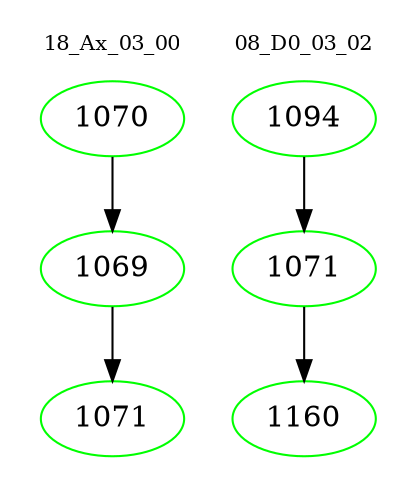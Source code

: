 digraph{
subgraph cluster_0 {
color = white
label = "18_Ax_03_00";
fontsize=10;
T0_1070 [label="1070", color="green"]
T0_1070 -> T0_1069 [color="black"]
T0_1069 [label="1069", color="green"]
T0_1069 -> T0_1071 [color="black"]
T0_1071 [label="1071", color="green"]
}
subgraph cluster_1 {
color = white
label = "08_D0_03_02";
fontsize=10;
T1_1094 [label="1094", color="green"]
T1_1094 -> T1_1071 [color="black"]
T1_1071 [label="1071", color="green"]
T1_1071 -> T1_1160 [color="black"]
T1_1160 [label="1160", color="green"]
}
}
